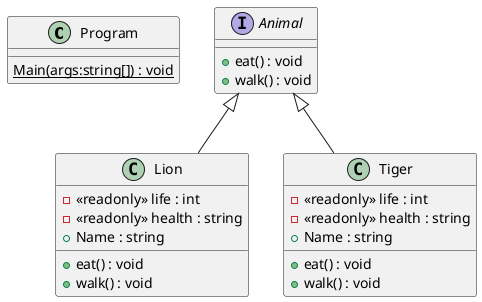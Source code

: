 @startuml
class Program {
    {static} Main(args:string[]) : void
}
interface Animal {
    + eat() : void
    + walk() : void
}
class Lion {
    - <<readonly>> life : int
    - <<readonly>> health : string
    + Name : string
    + eat() : void
    + walk() : void
}
Animal <|-- Lion
class Tiger {
    - <<readonly>> life : int
    - <<readonly>> health : string
    + Name : string
    + eat() : void
    + walk() : void
}
Animal <|-- Tiger
@enduml
